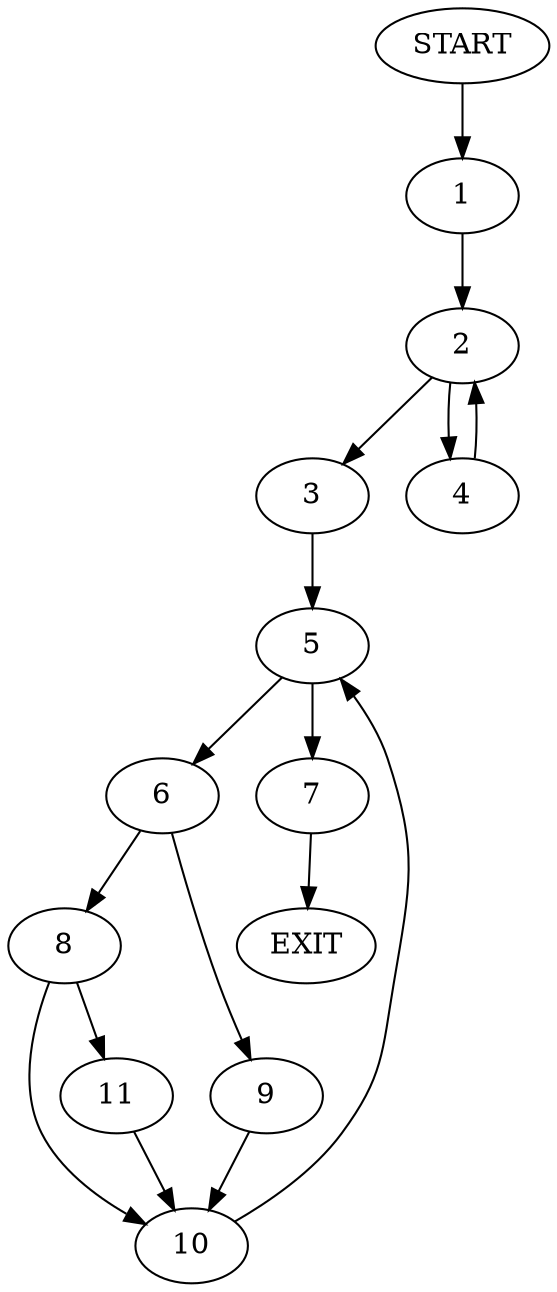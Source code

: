digraph {
0 [label="START"]
12 [label="EXIT"]
0 -> 1
1 -> 2
2 -> 3
2 -> 4
3 -> 5
4 -> 2
5 -> 6
5 -> 7
6 -> 8
6 -> 9
7 -> 12
9 -> 10
8 -> 11
8 -> 10
10 -> 5
11 -> 10
}
